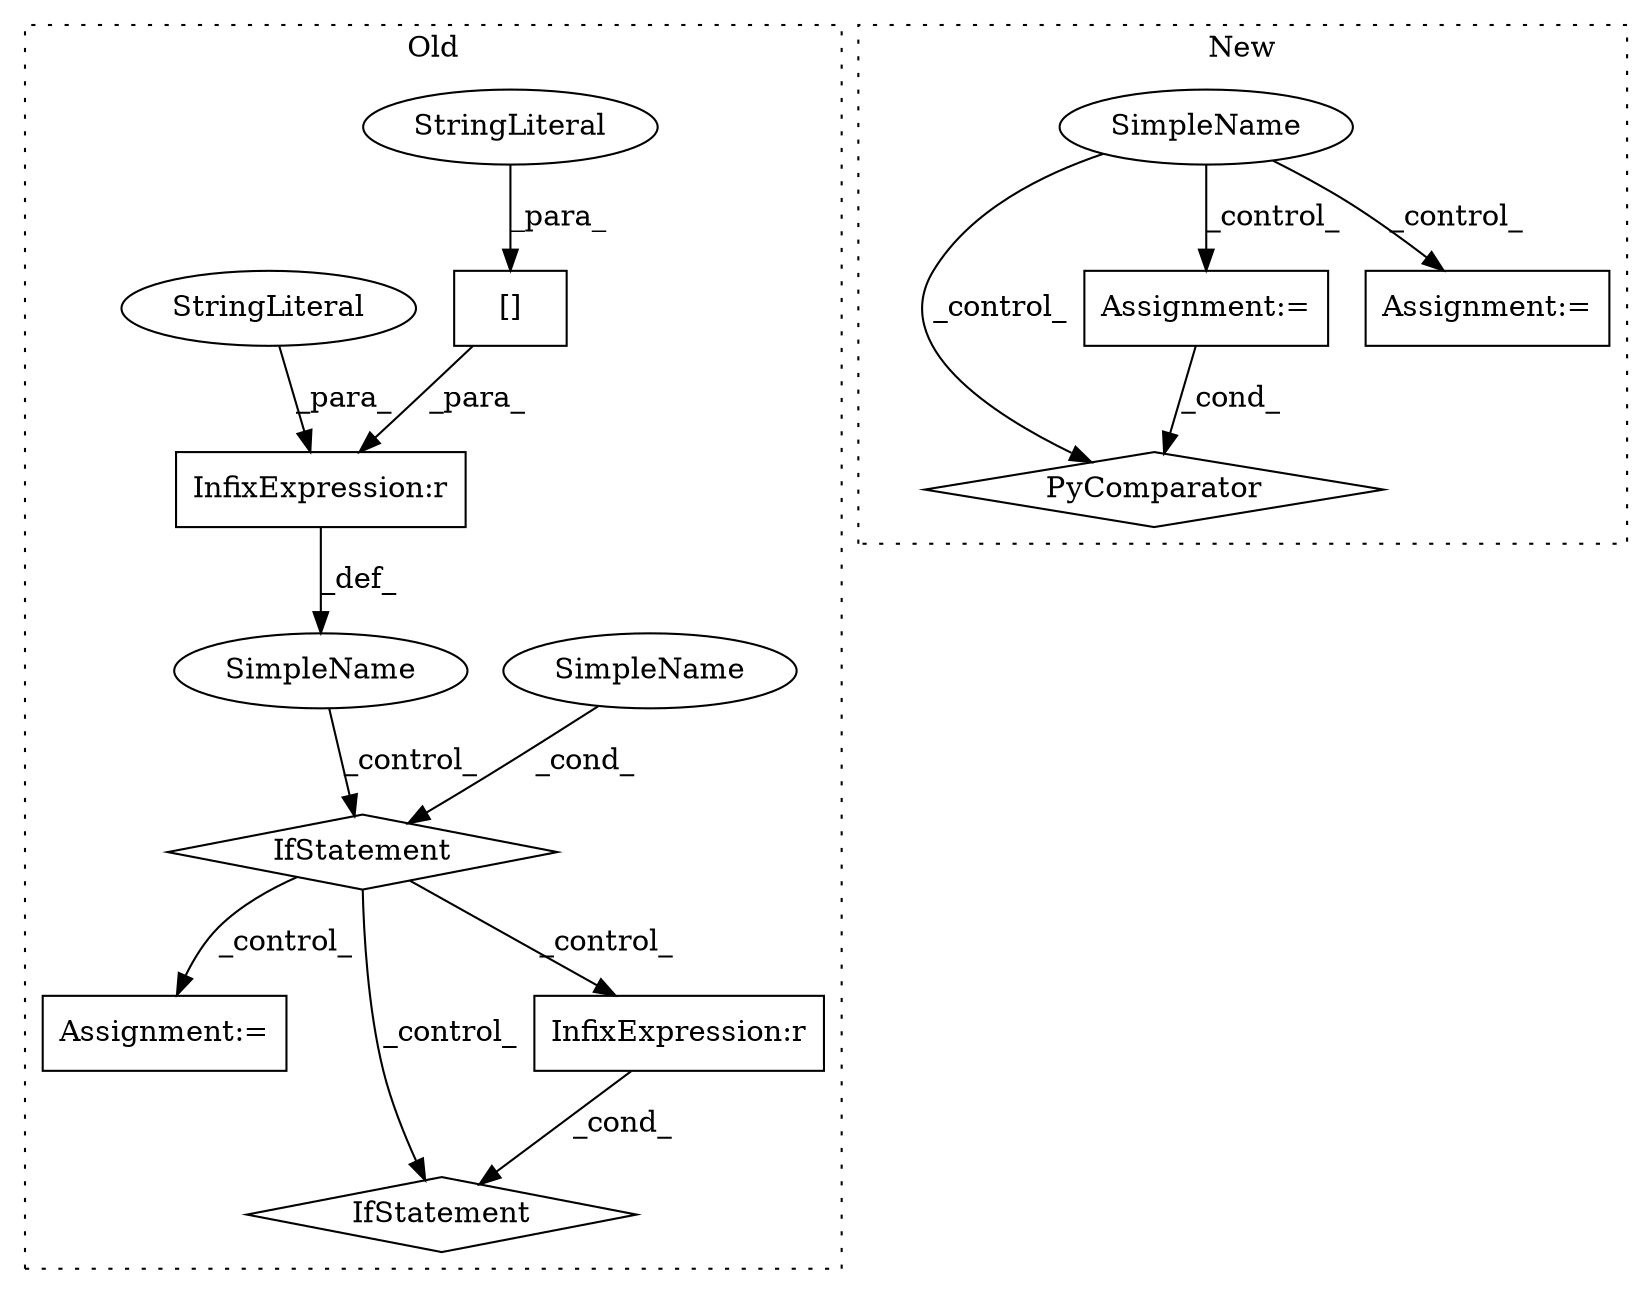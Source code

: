 digraph G {
subgraph cluster0 {
1 [label="IfStatement" a="25" s="6040,6088" l="4,2" shape="diamond"];
4 [label="Assignment:=" a="7" s="6101" l="1" shape="box"];
5 [label="SimpleName" a="42" s="" l="" shape="ellipse"];
7 [label="IfStatement" a="25" s="6153,6206" l="4,2" shape="diamond"];
8 [label="SimpleName" a="42" s="" l="" shape="ellipse"];
9 [label="InfixExpression:r" a="27" s="5600" l="4" shape="box"];
10 [label="[]" a="2" s="5581,5599" l="8,1" shape="box"];
11 [label="StringLiteral" a="45" s="5589" l="10" shape="ellipse"];
12 [label="StringLiteral" a="45" s="5604" l="16" shape="ellipse"];
13 [label="InfixExpression:r" a="27" s="6176" l="4" shape="box"];
label = "Old";
style="dotted";
}
subgraph cluster1 {
2 [label="PyComparator" a="113" s="6696" l="53" shape="diamond"];
3 [label="Assignment:=" a="7" s="6696" l="53" shape="box"];
6 [label="SimpleName" a="42" s="" l="" shape="ellipse"];
14 [label="Assignment:=" a="7" s="6398" l="1" shape="box"];
label = "New";
style="dotted";
}
1 -> 13 [label="_control_"];
1 -> 4 [label="_control_"];
1 -> 7 [label="_control_"];
3 -> 2 [label="_cond_"];
5 -> 1 [label="_cond_"];
6 -> 14 [label="_control_"];
6 -> 3 [label="_control_"];
6 -> 2 [label="_control_"];
8 -> 1 [label="_control_"];
9 -> 8 [label="_def_"];
10 -> 9 [label="_para_"];
11 -> 10 [label="_para_"];
12 -> 9 [label="_para_"];
13 -> 7 [label="_cond_"];
}